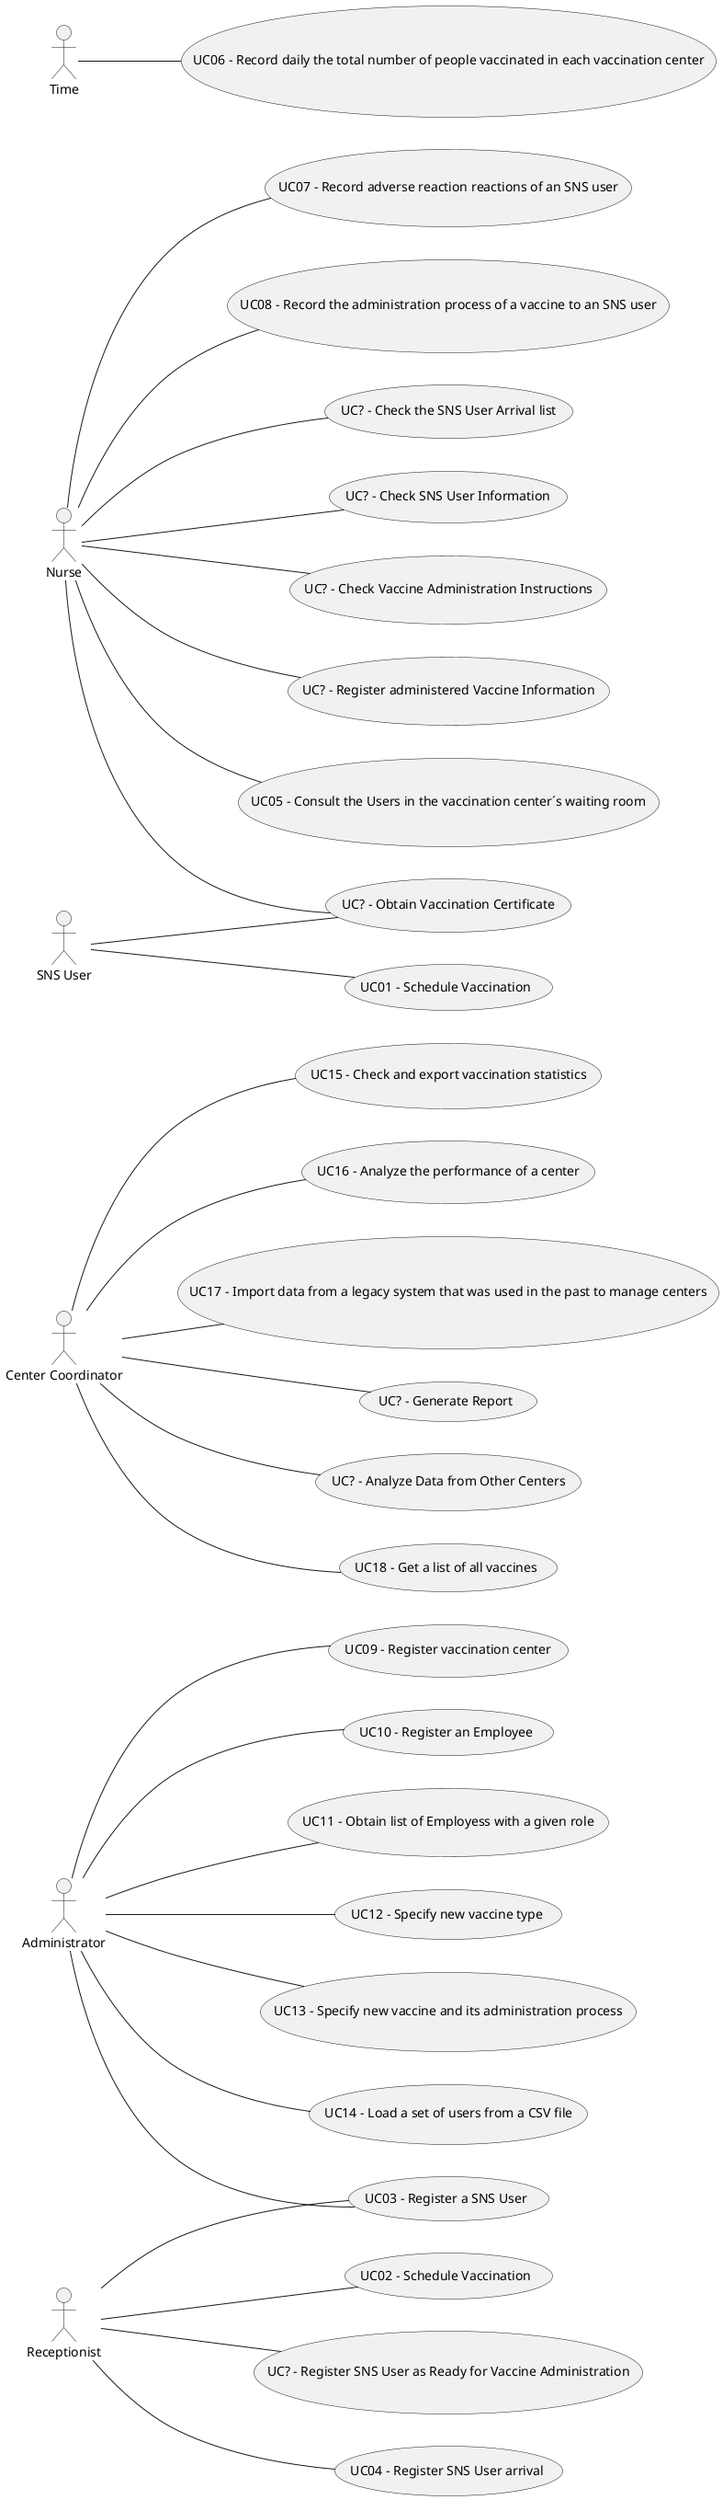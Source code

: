 @startuml
'https://plantuml.com/use-case-diagram
left to right direction


:Administrator: as Admin
:Center Coordinator: as CC
:Receptionist: as RP
:Nurse: as NS
:SNS User: as User
:Time: as Time




(UC? - Obtain Vaccination Certificate) as (UC01)
(UC01 - Schedule Vaccination) as (UC02)
(UC02 - Schedule Vaccination) as (UC025)
(UC06 - Record daily the total number of people vaccinated in each vaccination center) as (UC26)
(UC07 - Record adverse reaction reactions of an SNS user) as (UC27)
(UC08 - Record the administration process of a vaccine to an SNS user) as (UC28)
(UC15 - Check and export vaccination statistics) as (UC29)
(UC16 - Analyze the performance of a center) as (UC30)
(UC17 - Import data from a legacy system that was used in the past to manage centers) as (UC31)
(UC? - Check the SNS User Arrival list) as (UC17)
(UC? - Check SNS User Information) as (UC04)
(UC? - Check Vaccine Administration Instructions) as (UC05)
(UC? - Register administered Vaccine Information) as (UC06)
(UC? - Generate Report) as (UC19)
(UC? - Analyze Data from Other Centers) as (UC20)
(UC? - Register SNS User as Ready for Vaccine Administration) as (UC22)
(UC03 - Register a SNS User) as (UC03)
(UC04 - Register SNS User arrival) as (UC23)
(UC05 - Consult the Users in the vaccination center´s waiting room) as (UC21)
(UC09 - Register vaccination center) as (UC09)
(UC10 - Register an Employee) as (UC10)
(UC11 - Obtain list of Employess with a given role) as (UC11)
(UC12 - Specify new vaccine type) as (UC12)
(UC13 - Specify new vaccine and its administration process) as (UC13)
(UC14 - Load a set of users from a CSV file) as (UC24)
(UC18 - Get a list of all vaccines) as (UC25)



User -- (UC01)
User -- (UC02)

NS -- (UC01)
NS -- (UC27)
NS -- (UC28)
NS -- (UC17)
NS -- (UC04)
NS -- (UC05)
NS -- (UC06)
NS -- (UC21)



CC -- (UC19)
CC -- (UC20)
CC -- (UC25)
CC -- (UC29)
CC -- (UC30)
CC -- (UC31)


RP -- (UC025)
RP -- (UC22)
RP -- (UC03)
RP -- (UC23)

Admin -- (UC09)
Admin -- (UC10)
Admin -- (UC11)
Admin -- (UC12)
Admin -- (UC13)
Admin -- (UC03)
Admin -- (UC24)

Time -- (UC26)


@enduml
